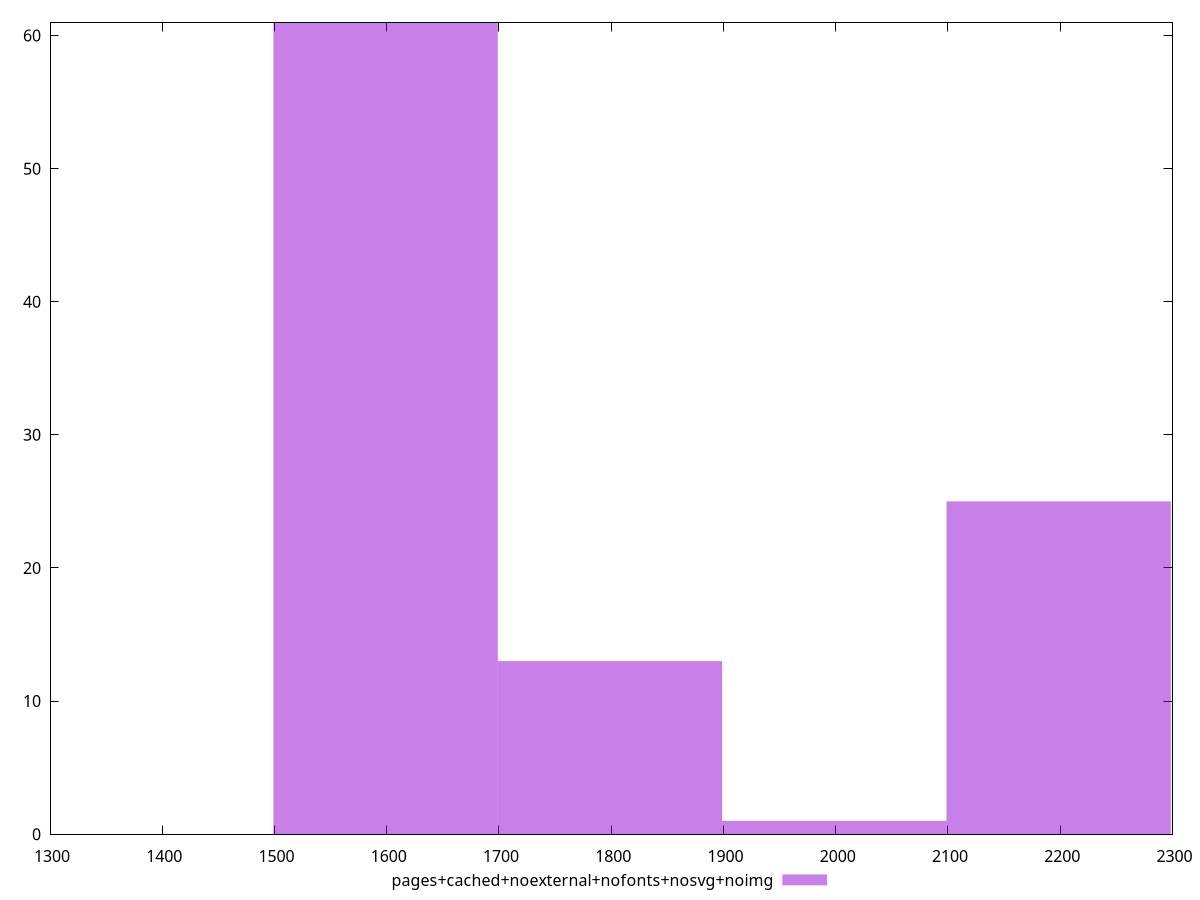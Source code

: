 $_pagesCachedNoexternalNofontsNosvgNoimg <<EOF
1598.9745949344074 61
1798.8464193012082 13
2198.59006803481 25
1998.718243668009 1
EOF
set key outside below
set terminal pngcairo
set output "report_00005_2020-11-02T22-26-11.212Z/first-contentful-paint/pages+cached+noexternal+nofonts+nosvg+noimg//raw_hist.png"
set yrange [0:61]
set boxwidth 199.87182436680092
set style fill transparent solid 0.5 noborder
plot $_pagesCachedNoexternalNofontsNosvgNoimg title "pages+cached+noexternal+nofonts+nosvg+noimg" with boxes ,